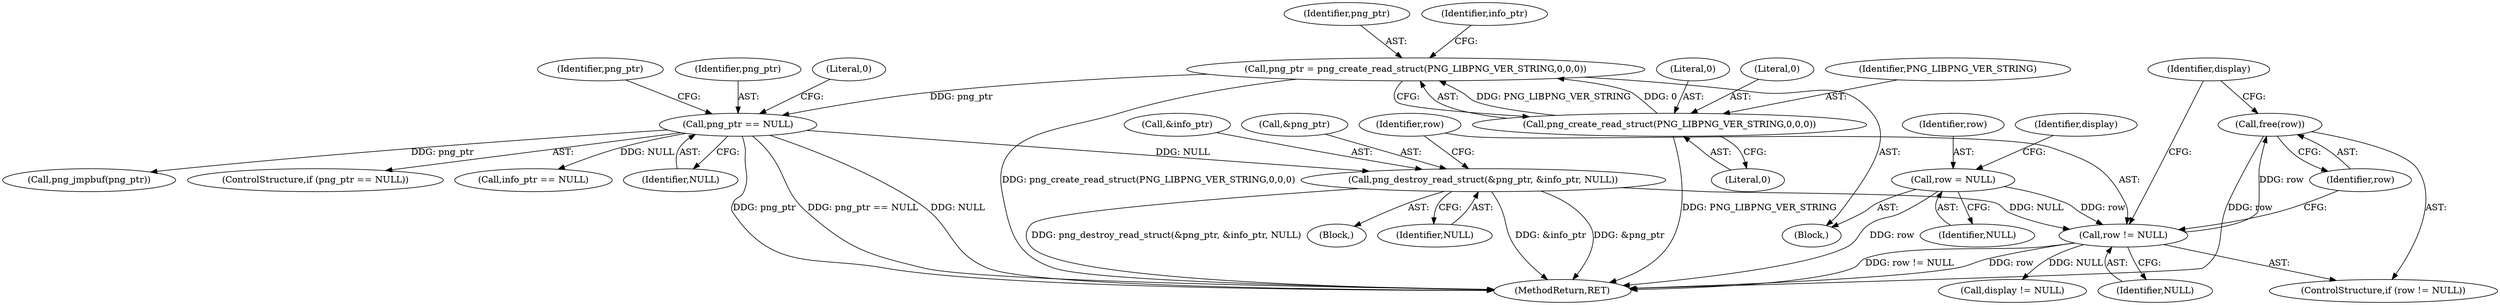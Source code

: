 digraph "0_Android_9d4853418ab2f754c2b63e091c29c5529b8b86ca_153@API" {
"1000150" [label="(Call,free(row))"];
"1000147" [label="(Call,row != NULL)"];
"1000122" [label="(Call,row = NULL)"];
"1000140" [label="(Call,png_destroy_read_struct(&png_ptr, &info_ptr, NULL))"];
"1000130" [label="(Call,png_ptr == NULL)"];
"1000110" [label="(Call,png_ptr = png_create_read_struct(PNG_LIBPNG_VER_STRING,0,0,0))"];
"1000112" [label="(Call,png_create_read_struct(PNG_LIBPNG_VER_STRING,0,0,0))"];
"1000139" [label="(Block,)"];
"1000122" [label="(Call,row = NULL)"];
"1000151" [label="(Identifier,row)"];
"1000130" [label="(Call,png_ptr == NULL)"];
"1000143" [label="(Call,&info_ptr)"];
"1000137" [label="(Call,png_jmpbuf(png_ptr))"];
"1000111" [label="(Identifier,png_ptr)"];
"1000141" [label="(Call,&png_ptr)"];
"1000140" [label="(Call,png_destroy_read_struct(&png_ptr, &info_ptr, NULL))"];
"1000110" [label="(Call,png_ptr = png_create_read_struct(PNG_LIBPNG_VER_STRING,0,0,0))"];
"1000113" [label="(Identifier,PNG_LIBPNG_VER_STRING)"];
"1000119" [label="(Identifier,info_ptr)"];
"1000148" [label="(Identifier,row)"];
"1000108" [label="(Block,)"];
"1000147" [label="(Call,row != NULL)"];
"1000138" [label="(Identifier,png_ptr)"];
"1000146" [label="(ControlStructure,if (row != NULL))"];
"1000124" [label="(Identifier,NULL)"];
"1000129" [label="(ControlStructure,if (png_ptr == NULL))"];
"1000153" [label="(Call,display != NULL)"];
"1000131" [label="(Identifier,png_ptr)"];
"1000127" [label="(Identifier,display)"];
"1000112" [label="(Call,png_create_read_struct(PNG_LIBPNG_VER_STRING,0,0,0))"];
"1000168" [label="(Call,info_ptr == NULL)"];
"1000282" [label="(MethodReturn,RET)"];
"1000149" [label="(Identifier,NULL)"];
"1000116" [label="(Literal,0)"];
"1000154" [label="(Identifier,display)"];
"1000115" [label="(Literal,0)"];
"1000134" [label="(Literal,0)"];
"1000132" [label="(Identifier,NULL)"];
"1000114" [label="(Literal,0)"];
"1000145" [label="(Identifier,NULL)"];
"1000150" [label="(Call,free(row))"];
"1000123" [label="(Identifier,row)"];
"1000150" -> "1000146"  [label="AST: "];
"1000150" -> "1000151"  [label="CFG: "];
"1000151" -> "1000150"  [label="AST: "];
"1000154" -> "1000150"  [label="CFG: "];
"1000150" -> "1000282"  [label="DDG: row"];
"1000147" -> "1000150"  [label="DDG: row"];
"1000147" -> "1000146"  [label="AST: "];
"1000147" -> "1000149"  [label="CFG: "];
"1000148" -> "1000147"  [label="AST: "];
"1000149" -> "1000147"  [label="AST: "];
"1000151" -> "1000147"  [label="CFG: "];
"1000154" -> "1000147"  [label="CFG: "];
"1000147" -> "1000282"  [label="DDG: row"];
"1000147" -> "1000282"  [label="DDG: row != NULL"];
"1000122" -> "1000147"  [label="DDG: row"];
"1000140" -> "1000147"  [label="DDG: NULL"];
"1000147" -> "1000153"  [label="DDG: NULL"];
"1000122" -> "1000108"  [label="AST: "];
"1000122" -> "1000124"  [label="CFG: "];
"1000123" -> "1000122"  [label="AST: "];
"1000124" -> "1000122"  [label="AST: "];
"1000127" -> "1000122"  [label="CFG: "];
"1000122" -> "1000282"  [label="DDG: row"];
"1000140" -> "1000139"  [label="AST: "];
"1000140" -> "1000145"  [label="CFG: "];
"1000141" -> "1000140"  [label="AST: "];
"1000143" -> "1000140"  [label="AST: "];
"1000145" -> "1000140"  [label="AST: "];
"1000148" -> "1000140"  [label="CFG: "];
"1000140" -> "1000282"  [label="DDG: &png_ptr"];
"1000140" -> "1000282"  [label="DDG: png_destroy_read_struct(&png_ptr, &info_ptr, NULL)"];
"1000140" -> "1000282"  [label="DDG: &info_ptr"];
"1000130" -> "1000140"  [label="DDG: NULL"];
"1000130" -> "1000129"  [label="AST: "];
"1000130" -> "1000132"  [label="CFG: "];
"1000131" -> "1000130"  [label="AST: "];
"1000132" -> "1000130"  [label="AST: "];
"1000134" -> "1000130"  [label="CFG: "];
"1000138" -> "1000130"  [label="CFG: "];
"1000130" -> "1000282"  [label="DDG: png_ptr == NULL"];
"1000130" -> "1000282"  [label="DDG: NULL"];
"1000130" -> "1000282"  [label="DDG: png_ptr"];
"1000110" -> "1000130"  [label="DDG: png_ptr"];
"1000130" -> "1000137"  [label="DDG: png_ptr"];
"1000130" -> "1000168"  [label="DDG: NULL"];
"1000110" -> "1000108"  [label="AST: "];
"1000110" -> "1000112"  [label="CFG: "];
"1000111" -> "1000110"  [label="AST: "];
"1000112" -> "1000110"  [label="AST: "];
"1000119" -> "1000110"  [label="CFG: "];
"1000110" -> "1000282"  [label="DDG: png_create_read_struct(PNG_LIBPNG_VER_STRING,0,0,0)"];
"1000112" -> "1000110"  [label="DDG: PNG_LIBPNG_VER_STRING"];
"1000112" -> "1000110"  [label="DDG: 0"];
"1000112" -> "1000116"  [label="CFG: "];
"1000113" -> "1000112"  [label="AST: "];
"1000114" -> "1000112"  [label="AST: "];
"1000115" -> "1000112"  [label="AST: "];
"1000116" -> "1000112"  [label="AST: "];
"1000112" -> "1000282"  [label="DDG: PNG_LIBPNG_VER_STRING"];
}
